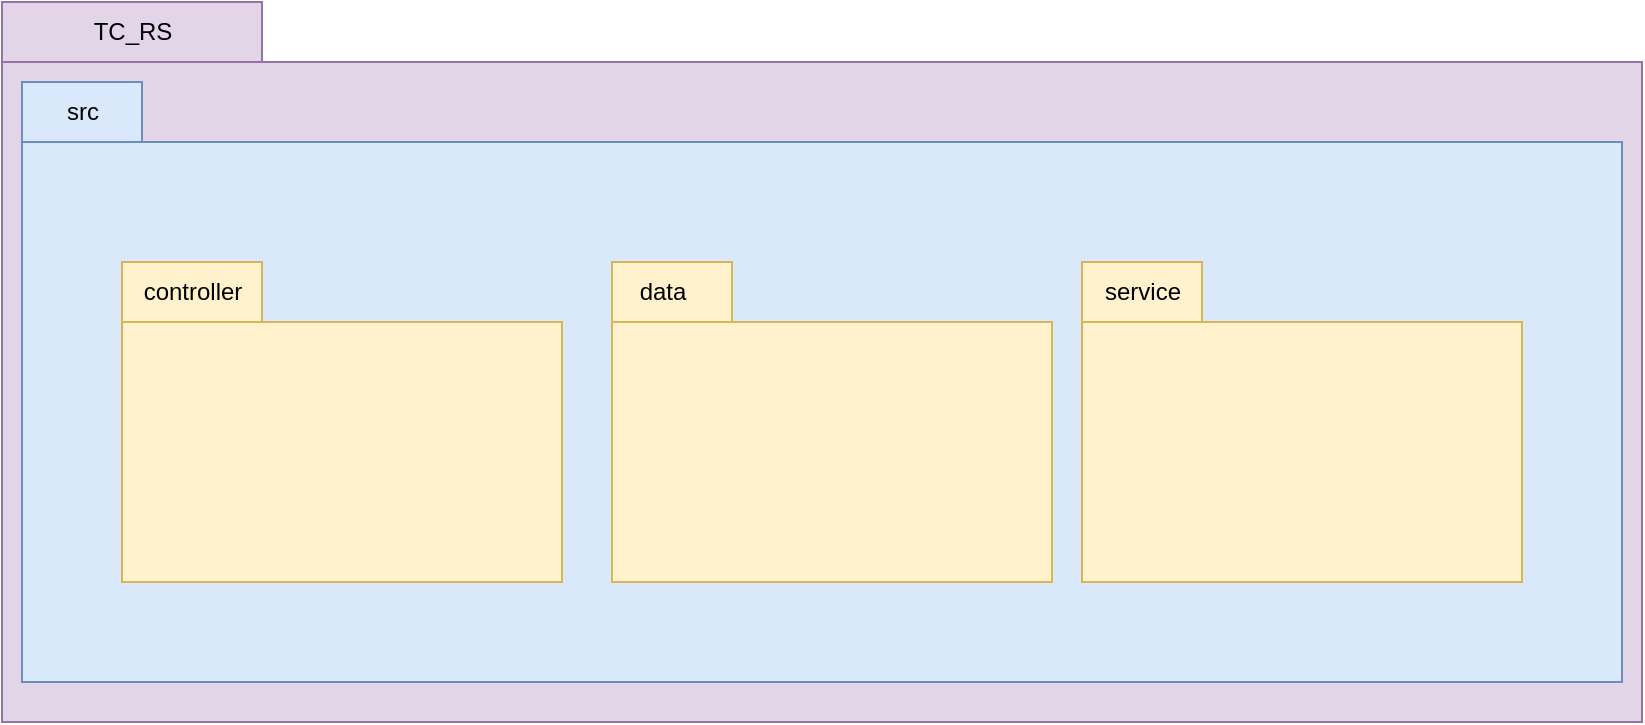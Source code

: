 <mxfile version="23.0.2" type="device">
  <diagram name="Pagina-1" id="jVbMXRYeNqsmjIv1v2vs">
    <mxGraphModel dx="1312" dy="1191" grid="1" gridSize="10" guides="1" tooltips="1" connect="1" arrows="1" fold="1" page="1" pageScale="1" pageWidth="2000" pageHeight="2000" math="0" shadow="0">
      <root>
        <mxCell id="0" />
        <mxCell id="1" parent="0" />
        <mxCell id="bxAy1W1jsx-C-1eyvWL1-1" value="" style="shape=folder;fontStyle=1;spacingTop=10;tabWidth=130;tabHeight=30;tabPosition=left;html=1;whiteSpace=wrap;fillColor=#e1d5e7;strokeColor=#9673a6;" parent="1" vertex="1">
          <mxGeometry x="30" y="30" width="820" height="360" as="geometry" />
        </mxCell>
        <mxCell id="bxAy1W1jsx-C-1eyvWL1-2" value="" style="shape=folder;fontStyle=1;spacingTop=10;tabWidth=60;tabHeight=30;tabPosition=left;html=1;whiteSpace=wrap;fillColor=#dae8fc;strokeColor=#6c8ebf;" parent="1" vertex="1">
          <mxGeometry x="40" y="70" width="800" height="300" as="geometry" />
        </mxCell>
        <mxCell id="bxAy1W1jsx-C-1eyvWL1-4" value="TC_RS" style="text;html=1;align=center;verticalAlign=middle;resizable=0;points=[];autosize=1;" parent="1" vertex="1">
          <mxGeometry x="65" y="30" width="60" height="30" as="geometry" />
        </mxCell>
        <mxCell id="bxAy1W1jsx-C-1eyvWL1-5" value="src" style="text;html=1;align=center;verticalAlign=middle;resizable=0;points=[];autosize=1;strokeColor=none;fillColor=none;" parent="1" vertex="1">
          <mxGeometry x="50" y="70" width="40" height="30" as="geometry" />
        </mxCell>
        <mxCell id="bxAy1W1jsx-C-1eyvWL1-16" value="" style="shape=folder;fontStyle=1;spacingTop=10;tabWidth=60;tabHeight=30;tabPosition=left;html=1;whiteSpace=wrap;fillColor=#fff2cc;strokeColor=#d6b656;" parent="1" vertex="1">
          <mxGeometry x="335" y="160" width="220" height="160" as="geometry" />
        </mxCell>
        <mxCell id="bxAy1W1jsx-C-1eyvWL1-17" value="" style="shape=folder;fontStyle=1;spacingTop=10;tabWidth=70;tabHeight=30;tabPosition=left;html=1;whiteSpace=wrap;fillColor=#fff2cc;strokeColor=#d6b656;" parent="1" vertex="1">
          <mxGeometry x="90" y="160" width="220" height="160" as="geometry" />
        </mxCell>
        <mxCell id="bxAy1W1jsx-C-1eyvWL1-18" value="" style="shape=folder;fontStyle=1;spacingTop=10;tabWidth=60;tabHeight=30;tabPosition=left;html=1;whiteSpace=wrap;fillColor=#fff2cc;strokeColor=#d6b656;" parent="1" vertex="1">
          <mxGeometry x="570" y="160" width="220" height="160" as="geometry" />
        </mxCell>
        <mxCell id="bxAy1W1jsx-C-1eyvWL1-19" value="controller" style="text;html=1;align=center;verticalAlign=middle;resizable=0;points=[];autosize=1;strokeColor=none;fillColor=none;" parent="1" vertex="1">
          <mxGeometry x="90" y="160" width="70" height="30" as="geometry" />
        </mxCell>
        <mxCell id="bxAy1W1jsx-C-1eyvWL1-20" value="service" style="text;html=1;align=center;verticalAlign=middle;resizable=0;points=[];autosize=1;strokeColor=none;fillColor=none;" parent="1" vertex="1">
          <mxGeometry x="570" y="160" width="60" height="30" as="geometry" />
        </mxCell>
        <mxCell id="bxAy1W1jsx-C-1eyvWL1-21" value="data" style="text;html=1;align=center;verticalAlign=middle;resizable=0;points=[];autosize=1;strokeColor=none;fillColor=none;" parent="1" vertex="1">
          <mxGeometry x="335" y="160" width="50" height="30" as="geometry" />
        </mxCell>
      </root>
    </mxGraphModel>
  </diagram>
</mxfile>
